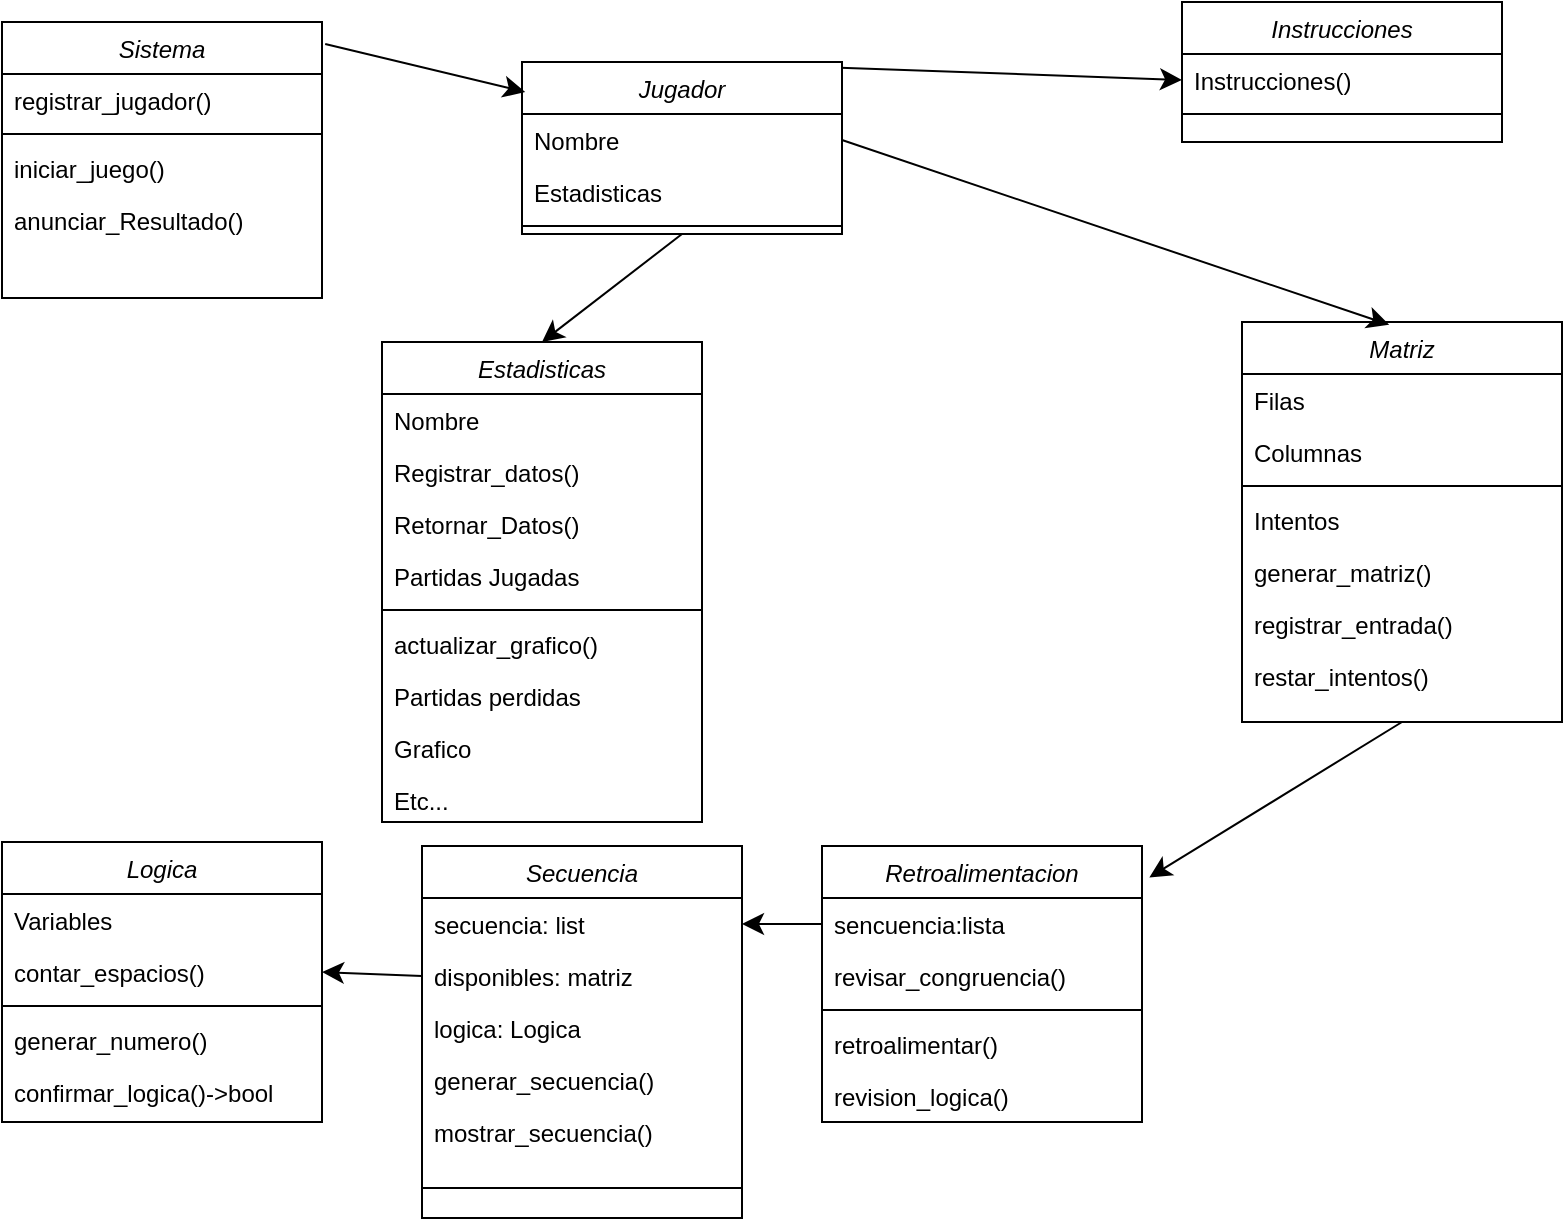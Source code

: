 <mxfile version="21.7.2" type="device">
  <diagram id="C5RBs43oDa-KdzZeNtuy" name="Page-1">
    <mxGraphModel dx="1290" dy="592" grid="1" gridSize="10" guides="1" tooltips="1" connect="1" arrows="1" fold="1" page="1" pageScale="1" pageWidth="827" pageHeight="1169" math="0" shadow="0">
      <root>
        <mxCell id="WIyWlLk6GJQsqaUBKTNV-0" />
        <mxCell id="WIyWlLk6GJQsqaUBKTNV-1" parent="WIyWlLk6GJQsqaUBKTNV-0" />
        <mxCell id="zkfFHV4jXpPFQw0GAbJ--0" value="Secuencia&#xa;" style="swimlane;fontStyle=2;align=center;verticalAlign=top;childLayout=stackLayout;horizontal=1;startSize=26;horizontalStack=0;resizeParent=1;resizeLast=0;collapsible=1;marginBottom=0;rounded=0;shadow=0;strokeWidth=1;" parent="WIyWlLk6GJQsqaUBKTNV-1" vertex="1">
          <mxGeometry x="240" y="532" width="160" height="186" as="geometry">
            <mxRectangle x="230" y="140" width="160" height="26" as="alternateBounds" />
          </mxGeometry>
        </mxCell>
        <mxCell id="zkfFHV4jXpPFQw0GAbJ--1" value="secuencia: list" style="text;align=left;verticalAlign=top;spacingLeft=4;spacingRight=4;overflow=hidden;rotatable=0;points=[[0,0.5],[1,0.5]];portConstraint=eastwest;" parent="zkfFHV4jXpPFQw0GAbJ--0" vertex="1">
          <mxGeometry y="26" width="160" height="26" as="geometry" />
        </mxCell>
        <mxCell id="BLIPx2DEL323Q7UhLMvS-24" value="disponibles: matriz" style="text;align=left;verticalAlign=top;spacingLeft=4;spacingRight=4;overflow=hidden;rotatable=0;points=[[0,0.5],[1,0.5]];portConstraint=eastwest;" vertex="1" parent="zkfFHV4jXpPFQw0GAbJ--0">
          <mxGeometry y="52" width="160" height="26" as="geometry" />
        </mxCell>
        <mxCell id="BLIPx2DEL323Q7UhLMvS-26" value="logica: Logica" style="text;align=left;verticalAlign=top;spacingLeft=4;spacingRight=4;overflow=hidden;rotatable=0;points=[[0,0.5],[1,0.5]];portConstraint=eastwest;rounded=0;shadow=0;html=0;" vertex="1" parent="zkfFHV4jXpPFQw0GAbJ--0">
          <mxGeometry y="78" width="160" height="26" as="geometry" />
        </mxCell>
        <mxCell id="zkfFHV4jXpPFQw0GAbJ--2" value="generar_secuencia()" style="text;align=left;verticalAlign=top;spacingLeft=4;spacingRight=4;overflow=hidden;rotatable=0;points=[[0,0.5],[1,0.5]];portConstraint=eastwest;rounded=0;shadow=0;html=0;" parent="zkfFHV4jXpPFQw0GAbJ--0" vertex="1">
          <mxGeometry y="104" width="160" height="26" as="geometry" />
        </mxCell>
        <mxCell id="BLIPx2DEL323Q7UhLMvS-61" value="mostrar_secuencia()" style="text;align=left;verticalAlign=top;spacingLeft=4;spacingRight=4;overflow=hidden;rotatable=0;points=[[0,0.5],[1,0.5]];portConstraint=eastwest;rounded=0;shadow=0;html=0;" vertex="1" parent="zkfFHV4jXpPFQw0GAbJ--0">
          <mxGeometry y="130" width="160" height="26" as="geometry" />
        </mxCell>
        <mxCell id="zkfFHV4jXpPFQw0GAbJ--4" value="" style="line;html=1;strokeWidth=1;align=left;verticalAlign=middle;spacingTop=-1;spacingLeft=3;spacingRight=3;rotatable=0;labelPosition=right;points=[];portConstraint=eastwest;" parent="zkfFHV4jXpPFQw0GAbJ--0" vertex="1">
          <mxGeometry y="156" width="160" height="30" as="geometry" />
        </mxCell>
        <mxCell id="BLIPx2DEL323Q7UhLMvS-0" value="Matriz" style="swimlane;fontStyle=2;align=center;verticalAlign=top;childLayout=stackLayout;horizontal=1;startSize=26;horizontalStack=0;resizeParent=1;resizeLast=0;collapsible=1;marginBottom=0;rounded=0;shadow=0;strokeWidth=1;" vertex="1" parent="WIyWlLk6GJQsqaUBKTNV-1">
          <mxGeometry x="650" y="270" width="160" height="200" as="geometry">
            <mxRectangle x="230" y="140" width="160" height="26" as="alternateBounds" />
          </mxGeometry>
        </mxCell>
        <mxCell id="BLIPx2DEL323Q7UhLMvS-1" value="Filas" style="text;align=left;verticalAlign=top;spacingLeft=4;spacingRight=4;overflow=hidden;rotatable=0;points=[[0,0.5],[1,0.5]];portConstraint=eastwest;" vertex="1" parent="BLIPx2DEL323Q7UhLMvS-0">
          <mxGeometry y="26" width="160" height="26" as="geometry" />
        </mxCell>
        <mxCell id="BLIPx2DEL323Q7UhLMvS-3" value="Columnas" style="text;align=left;verticalAlign=top;spacingLeft=4;spacingRight=4;overflow=hidden;rotatable=0;points=[[0,0.5],[1,0.5]];portConstraint=eastwest;rounded=0;shadow=0;html=0;" vertex="1" parent="BLIPx2DEL323Q7UhLMvS-0">
          <mxGeometry y="52" width="160" height="26" as="geometry" />
        </mxCell>
        <mxCell id="BLIPx2DEL323Q7UhLMvS-4" value="" style="line;html=1;strokeWidth=1;align=left;verticalAlign=middle;spacingTop=-1;spacingLeft=3;spacingRight=3;rotatable=0;labelPosition=right;points=[];portConstraint=eastwest;" vertex="1" parent="BLIPx2DEL323Q7UhLMvS-0">
          <mxGeometry y="78" width="160" height="8" as="geometry" />
        </mxCell>
        <mxCell id="BLIPx2DEL323Q7UhLMvS-25" value="Intentos" style="text;align=left;verticalAlign=top;spacingLeft=4;spacingRight=4;overflow=hidden;rotatable=0;points=[[0,0.5],[1,0.5]];portConstraint=eastwest;rounded=0;shadow=0;html=0;" vertex="1" parent="BLIPx2DEL323Q7UhLMvS-0">
          <mxGeometry y="86" width="160" height="26" as="geometry" />
        </mxCell>
        <mxCell id="BLIPx2DEL323Q7UhLMvS-45" value="generar_matriz()" style="text;align=left;verticalAlign=top;spacingLeft=4;spacingRight=4;overflow=hidden;rotatable=0;points=[[0,0.5],[1,0.5]];portConstraint=eastwest;rounded=0;shadow=0;html=0;" vertex="1" parent="BLIPx2DEL323Q7UhLMvS-0">
          <mxGeometry y="112" width="160" height="26" as="geometry" />
        </mxCell>
        <mxCell id="BLIPx2DEL323Q7UhLMvS-5" value="registrar_entrada()" style="text;align=left;verticalAlign=top;spacingLeft=4;spacingRight=4;overflow=hidden;rotatable=0;points=[[0,0.5],[1,0.5]];portConstraint=eastwest;rounded=0;shadow=0;html=0;" vertex="1" parent="BLIPx2DEL323Q7UhLMvS-0">
          <mxGeometry y="138" width="160" height="26" as="geometry" />
        </mxCell>
        <mxCell id="BLIPx2DEL323Q7UhLMvS-48" value="restar_intentos()" style="text;align=left;verticalAlign=top;spacingLeft=4;spacingRight=4;overflow=hidden;rotatable=0;points=[[0,0.5],[1,0.5]];portConstraint=eastwest;rounded=0;shadow=0;html=0;" vertex="1" parent="BLIPx2DEL323Q7UhLMvS-0">
          <mxGeometry y="164" width="160" height="26" as="geometry" />
        </mxCell>
        <mxCell id="BLIPx2DEL323Q7UhLMvS-44" style="edgeStyle=none;curved=1;rounded=0;orthogonalLoop=1;jettySize=auto;html=1;exitX=0.5;exitY=1;exitDx=0;exitDy=0;entryX=0.5;entryY=0;entryDx=0;entryDy=0;fontSize=12;startSize=8;endSize=8;" edge="1" parent="WIyWlLk6GJQsqaUBKTNV-1" source="BLIPx2DEL323Q7UhLMvS-6" target="BLIPx2DEL323Q7UhLMvS-11">
          <mxGeometry relative="1" as="geometry" />
        </mxCell>
        <mxCell id="BLIPx2DEL323Q7UhLMvS-54" style="edgeStyle=none;curved=1;rounded=0;orthogonalLoop=1;jettySize=auto;html=1;exitX=0.5;exitY=0;exitDx=0;exitDy=0;entryX=0;entryY=0.5;entryDx=0;entryDy=0;fontSize=12;startSize=8;endSize=8;" edge="1" parent="WIyWlLk6GJQsqaUBKTNV-1" source="BLIPx2DEL323Q7UhLMvS-6" target="BLIPx2DEL323Q7UhLMvS-50">
          <mxGeometry relative="1" as="geometry" />
        </mxCell>
        <mxCell id="BLIPx2DEL323Q7UhLMvS-6" value="Jugador" style="swimlane;fontStyle=2;align=center;verticalAlign=top;childLayout=stackLayout;horizontal=1;startSize=26;horizontalStack=0;resizeParent=1;resizeLast=0;collapsible=1;marginBottom=0;rounded=0;shadow=0;strokeWidth=1;" vertex="1" parent="WIyWlLk6GJQsqaUBKTNV-1">
          <mxGeometry x="290" y="140" width="160" height="86" as="geometry">
            <mxRectangle x="230" y="140" width="160" height="26" as="alternateBounds" />
          </mxGeometry>
        </mxCell>
        <mxCell id="BLIPx2DEL323Q7UhLMvS-7" value="Nombre" style="text;align=left;verticalAlign=top;spacingLeft=4;spacingRight=4;overflow=hidden;rotatable=0;points=[[0,0.5],[1,0.5]];portConstraint=eastwest;" vertex="1" parent="BLIPx2DEL323Q7UhLMvS-6">
          <mxGeometry y="26" width="160" height="26" as="geometry" />
        </mxCell>
        <mxCell id="BLIPx2DEL323Q7UhLMvS-8" value="Estadisticas" style="text;align=left;verticalAlign=top;spacingLeft=4;spacingRight=4;overflow=hidden;rotatable=0;points=[[0,0.5],[1,0.5]];portConstraint=eastwest;rounded=0;shadow=0;html=0;" vertex="1" parent="BLIPx2DEL323Q7UhLMvS-6">
          <mxGeometry y="52" width="160" height="26" as="geometry" />
        </mxCell>
        <mxCell id="BLIPx2DEL323Q7UhLMvS-9" value="" style="line;html=1;strokeWidth=1;align=left;verticalAlign=middle;spacingTop=-1;spacingLeft=3;spacingRight=3;rotatable=0;labelPosition=right;points=[];portConstraint=eastwest;" vertex="1" parent="BLIPx2DEL323Q7UhLMvS-6">
          <mxGeometry y="78" width="160" height="8" as="geometry" />
        </mxCell>
        <mxCell id="BLIPx2DEL323Q7UhLMvS-11" value="Estadisticas" style="swimlane;fontStyle=2;align=center;verticalAlign=top;childLayout=stackLayout;horizontal=1;startSize=26;horizontalStack=0;resizeParent=1;resizeLast=0;collapsible=1;marginBottom=0;rounded=0;shadow=0;strokeWidth=1;" vertex="1" parent="WIyWlLk6GJQsqaUBKTNV-1">
          <mxGeometry x="220" y="280" width="160" height="240" as="geometry">
            <mxRectangle x="230" y="140" width="160" height="26" as="alternateBounds" />
          </mxGeometry>
        </mxCell>
        <mxCell id="BLIPx2DEL323Q7UhLMvS-12" value="Nombre" style="text;align=left;verticalAlign=top;spacingLeft=4;spacingRight=4;overflow=hidden;rotatable=0;points=[[0,0.5],[1,0.5]];portConstraint=eastwest;" vertex="1" parent="BLIPx2DEL323Q7UhLMvS-11">
          <mxGeometry y="26" width="160" height="26" as="geometry" />
        </mxCell>
        <mxCell id="BLIPx2DEL323Q7UhLMvS-58" value="Registrar_datos()" style="text;align=left;verticalAlign=top;spacingLeft=4;spacingRight=4;overflow=hidden;rotatable=0;points=[[0,0.5],[1,0.5]];portConstraint=eastwest;" vertex="1" parent="BLIPx2DEL323Q7UhLMvS-11">
          <mxGeometry y="52" width="160" height="26" as="geometry" />
        </mxCell>
        <mxCell id="BLIPx2DEL323Q7UhLMvS-59" value="Retornar_Datos()" style="text;align=left;verticalAlign=top;spacingLeft=4;spacingRight=4;overflow=hidden;rotatable=0;points=[[0,0.5],[1,0.5]];portConstraint=eastwest;" vertex="1" parent="BLIPx2DEL323Q7UhLMvS-11">
          <mxGeometry y="78" width="160" height="26" as="geometry" />
        </mxCell>
        <mxCell id="BLIPx2DEL323Q7UhLMvS-13" value="Partidas Jugadas" style="text;align=left;verticalAlign=top;spacingLeft=4;spacingRight=4;overflow=hidden;rotatable=0;points=[[0,0.5],[1,0.5]];portConstraint=eastwest;rounded=0;shadow=0;html=0;" vertex="1" parent="BLIPx2DEL323Q7UhLMvS-11">
          <mxGeometry y="104" width="160" height="26" as="geometry" />
        </mxCell>
        <mxCell id="BLIPx2DEL323Q7UhLMvS-14" value="" style="line;html=1;strokeWidth=1;align=left;verticalAlign=middle;spacingTop=-1;spacingLeft=3;spacingRight=3;rotatable=0;labelPosition=right;points=[];portConstraint=eastwest;" vertex="1" parent="BLIPx2DEL323Q7UhLMvS-11">
          <mxGeometry y="130" width="160" height="8" as="geometry" />
        </mxCell>
        <mxCell id="BLIPx2DEL323Q7UhLMvS-60" value="actualizar_grafico()" style="text;align=left;verticalAlign=top;spacingLeft=4;spacingRight=4;overflow=hidden;rotatable=0;points=[[0,0.5],[1,0.5]];portConstraint=eastwest;rounded=0;shadow=0;html=0;" vertex="1" parent="BLIPx2DEL323Q7UhLMvS-11">
          <mxGeometry y="138" width="160" height="26" as="geometry" />
        </mxCell>
        <mxCell id="BLIPx2DEL323Q7UhLMvS-15" value="Partidas perdidas&#xa;" style="text;align=left;verticalAlign=top;spacingLeft=4;spacingRight=4;overflow=hidden;rotatable=0;points=[[0,0.5],[1,0.5]];portConstraint=eastwest;rounded=0;shadow=0;html=0;" vertex="1" parent="BLIPx2DEL323Q7UhLMvS-11">
          <mxGeometry y="164" width="160" height="26" as="geometry" />
        </mxCell>
        <mxCell id="BLIPx2DEL323Q7UhLMvS-57" value="Grafico" style="text;align=left;verticalAlign=top;spacingLeft=4;spacingRight=4;overflow=hidden;rotatable=0;points=[[0,0.5],[1,0.5]];portConstraint=eastwest;rounded=0;shadow=0;html=0;" vertex="1" parent="BLIPx2DEL323Q7UhLMvS-11">
          <mxGeometry y="190" width="160" height="26" as="geometry" />
        </mxCell>
        <mxCell id="BLIPx2DEL323Q7UhLMvS-56" value="Etc...&#xa;" style="text;align=left;verticalAlign=top;spacingLeft=4;spacingRight=4;overflow=hidden;rotatable=0;points=[[0,0.5],[1,0.5]];portConstraint=eastwest;rounded=0;shadow=0;html=0;" vertex="1" parent="BLIPx2DEL323Q7UhLMvS-11">
          <mxGeometry y="216" width="160" height="24" as="geometry" />
        </mxCell>
        <mxCell id="BLIPx2DEL323Q7UhLMvS-17" value="Retroalimentacion" style="swimlane;fontStyle=2;align=center;verticalAlign=top;childLayout=stackLayout;horizontal=1;startSize=26;horizontalStack=0;resizeParent=1;resizeLast=0;collapsible=1;marginBottom=0;rounded=0;shadow=0;strokeWidth=1;" vertex="1" parent="WIyWlLk6GJQsqaUBKTNV-1">
          <mxGeometry x="440" y="532" width="160" height="138" as="geometry">
            <mxRectangle x="230" y="140" width="160" height="26" as="alternateBounds" />
          </mxGeometry>
        </mxCell>
        <mxCell id="BLIPx2DEL323Q7UhLMvS-19" value="sencuencia:lista" style="text;align=left;verticalAlign=top;spacingLeft=4;spacingRight=4;overflow=hidden;rotatable=0;points=[[0,0.5],[1,0.5]];portConstraint=eastwest;rounded=0;shadow=0;html=0;" vertex="1" parent="BLIPx2DEL323Q7UhLMvS-17">
          <mxGeometry y="26" width="160" height="26" as="geometry" />
        </mxCell>
        <mxCell id="BLIPx2DEL323Q7UhLMvS-18" value="revisar_congruencia()" style="text;align=left;verticalAlign=top;spacingLeft=4;spacingRight=4;overflow=hidden;rotatable=0;points=[[0,0.5],[1,0.5]];portConstraint=eastwest;" vertex="1" parent="BLIPx2DEL323Q7UhLMvS-17">
          <mxGeometry y="52" width="160" height="26" as="geometry" />
        </mxCell>
        <mxCell id="BLIPx2DEL323Q7UhLMvS-21" value="" style="line;html=1;strokeWidth=1;align=left;verticalAlign=middle;spacingTop=-1;spacingLeft=3;spacingRight=3;rotatable=0;labelPosition=right;points=[];portConstraint=eastwest;" vertex="1" parent="BLIPx2DEL323Q7UhLMvS-17">
          <mxGeometry y="78" width="160" height="8" as="geometry" />
        </mxCell>
        <mxCell id="BLIPx2DEL323Q7UhLMvS-33" value="retroalimentar()" style="text;align=left;verticalAlign=top;spacingLeft=4;spacingRight=4;overflow=hidden;rotatable=0;points=[[0,0.5],[1,0.5]];portConstraint=eastwest;" vertex="1" parent="BLIPx2DEL323Q7UhLMvS-17">
          <mxGeometry y="86" width="160" height="26" as="geometry" />
        </mxCell>
        <mxCell id="BLIPx2DEL323Q7UhLMvS-47" value="revision_logica()" style="text;align=left;verticalAlign=top;spacingLeft=4;spacingRight=4;overflow=hidden;rotatable=0;points=[[0,0.5],[1,0.5]];portConstraint=eastwest;" vertex="1" parent="BLIPx2DEL323Q7UhLMvS-17">
          <mxGeometry y="112" width="160" height="26" as="geometry" />
        </mxCell>
        <mxCell id="BLIPx2DEL323Q7UhLMvS-27" value="Logica" style="swimlane;fontStyle=2;align=center;verticalAlign=top;childLayout=stackLayout;horizontal=1;startSize=26;horizontalStack=0;resizeParent=1;resizeLast=0;collapsible=1;marginBottom=0;rounded=0;shadow=0;strokeWidth=1;" vertex="1" parent="WIyWlLk6GJQsqaUBKTNV-1">
          <mxGeometry x="30" y="530" width="160" height="140" as="geometry">
            <mxRectangle x="230" y="140" width="160" height="26" as="alternateBounds" />
          </mxGeometry>
        </mxCell>
        <mxCell id="BLIPx2DEL323Q7UhLMvS-28" value="Variables" style="text;align=left;verticalAlign=top;spacingLeft=4;spacingRight=4;overflow=hidden;rotatable=0;points=[[0,0.5],[1,0.5]];portConstraint=eastwest;" vertex="1" parent="BLIPx2DEL323Q7UhLMvS-27">
          <mxGeometry y="26" width="160" height="26" as="geometry" />
        </mxCell>
        <mxCell id="BLIPx2DEL323Q7UhLMvS-29" value="contar_espacios()" style="text;align=left;verticalAlign=top;spacingLeft=4;spacingRight=4;overflow=hidden;rotatable=0;points=[[0,0.5],[1,0.5]];portConstraint=eastwest;rounded=0;shadow=0;html=0;" vertex="1" parent="BLIPx2DEL323Q7UhLMvS-27">
          <mxGeometry y="52" width="160" height="26" as="geometry" />
        </mxCell>
        <mxCell id="BLIPx2DEL323Q7UhLMvS-30" value="" style="line;html=1;strokeWidth=1;align=left;verticalAlign=middle;spacingTop=-1;spacingLeft=3;spacingRight=3;rotatable=0;labelPosition=right;points=[];portConstraint=eastwest;" vertex="1" parent="BLIPx2DEL323Q7UhLMvS-27">
          <mxGeometry y="78" width="160" height="8" as="geometry" />
        </mxCell>
        <mxCell id="BLIPx2DEL323Q7UhLMvS-31" value="generar_numero()" style="text;align=left;verticalAlign=top;spacingLeft=4;spacingRight=4;overflow=hidden;rotatable=0;points=[[0,0.5],[1,0.5]];portConstraint=eastwest;rounded=0;shadow=0;html=0;" vertex="1" parent="BLIPx2DEL323Q7UhLMvS-27">
          <mxGeometry y="86" width="160" height="26" as="geometry" />
        </mxCell>
        <mxCell id="BLIPx2DEL323Q7UhLMvS-32" value="confirmar_logica()-&gt;bool" style="text;align=left;verticalAlign=top;spacingLeft=4;spacingRight=4;overflow=hidden;rotatable=0;points=[[0,0.5],[1,0.5]];portConstraint=eastwest;rounded=0;shadow=0;html=0;" vertex="1" parent="BLIPx2DEL323Q7UhLMvS-27">
          <mxGeometry y="112" width="160" height="26" as="geometry" />
        </mxCell>
        <mxCell id="BLIPx2DEL323Q7UhLMvS-40" style="edgeStyle=none;curved=1;rounded=0;orthogonalLoop=1;jettySize=auto;html=1;exitX=1.01;exitY=0.08;exitDx=0;exitDy=0;entryX=0.01;entryY=0.174;entryDx=0;entryDy=0;entryPerimeter=0;fontSize=12;startSize=8;endSize=8;exitPerimeter=0;" edge="1" parent="WIyWlLk6GJQsqaUBKTNV-1" source="BLIPx2DEL323Q7UhLMvS-34" target="BLIPx2DEL323Q7UhLMvS-6">
          <mxGeometry relative="1" as="geometry" />
        </mxCell>
        <mxCell id="BLIPx2DEL323Q7UhLMvS-34" value="Sistema" style="swimlane;fontStyle=2;align=center;verticalAlign=top;childLayout=stackLayout;horizontal=1;startSize=26;horizontalStack=0;resizeParent=1;resizeLast=0;collapsible=1;marginBottom=0;rounded=0;shadow=0;strokeWidth=1;" vertex="1" parent="WIyWlLk6GJQsqaUBKTNV-1">
          <mxGeometry x="30" y="120" width="160" height="138" as="geometry">
            <mxRectangle x="230" y="140" width="160" height="26" as="alternateBounds" />
          </mxGeometry>
        </mxCell>
        <mxCell id="BLIPx2DEL323Q7UhLMvS-35" value="registrar_jugador()" style="text;align=left;verticalAlign=top;spacingLeft=4;spacingRight=4;overflow=hidden;rotatable=0;points=[[0,0.5],[1,0.5]];portConstraint=eastwest;" vertex="1" parent="BLIPx2DEL323Q7UhLMvS-34">
          <mxGeometry y="26" width="160" height="26" as="geometry" />
        </mxCell>
        <mxCell id="BLIPx2DEL323Q7UhLMvS-37" value="" style="line;html=1;strokeWidth=1;align=left;verticalAlign=middle;spacingTop=-1;spacingLeft=3;spacingRight=3;rotatable=0;labelPosition=right;points=[];portConstraint=eastwest;" vertex="1" parent="BLIPx2DEL323Q7UhLMvS-34">
          <mxGeometry y="52" width="160" height="8" as="geometry" />
        </mxCell>
        <mxCell id="BLIPx2DEL323Q7UhLMvS-39" value="iniciar_juego()" style="text;align=left;verticalAlign=top;spacingLeft=4;spacingRight=4;overflow=hidden;rotatable=0;points=[[0,0.5],[1,0.5]];portConstraint=eastwest;" vertex="1" parent="BLIPx2DEL323Q7UhLMvS-34">
          <mxGeometry y="60" width="160" height="26" as="geometry" />
        </mxCell>
        <mxCell id="BLIPx2DEL323Q7UhLMvS-62" value="anunciar_Resultado()" style="text;align=left;verticalAlign=top;spacingLeft=4;spacingRight=4;overflow=hidden;rotatable=0;points=[[0,0.5],[1,0.5]];portConstraint=eastwest;" vertex="1" parent="BLIPx2DEL323Q7UhLMvS-34">
          <mxGeometry y="86" width="160" height="26" as="geometry" />
        </mxCell>
        <mxCell id="BLIPx2DEL323Q7UhLMvS-41" style="edgeStyle=none;curved=1;rounded=0;orthogonalLoop=1;jettySize=auto;html=1;exitX=0;exitY=0.5;exitDx=0;exitDy=0;entryX=1;entryY=0.5;entryDx=0;entryDy=0;fontSize=12;startSize=8;endSize=8;" edge="1" parent="WIyWlLk6GJQsqaUBKTNV-1" source="BLIPx2DEL323Q7UhLMvS-24" target="BLIPx2DEL323Q7UhLMvS-29">
          <mxGeometry relative="1" as="geometry" />
        </mxCell>
        <mxCell id="BLIPx2DEL323Q7UhLMvS-42" style="edgeStyle=none;curved=1;rounded=0;orthogonalLoop=1;jettySize=auto;html=1;exitX=0;exitY=0.5;exitDx=0;exitDy=0;entryX=1;entryY=0.5;entryDx=0;entryDy=0;fontSize=12;startSize=8;endSize=8;" edge="1" parent="WIyWlLk6GJQsqaUBKTNV-1" source="BLIPx2DEL323Q7UhLMvS-19" target="zkfFHV4jXpPFQw0GAbJ--1">
          <mxGeometry relative="1" as="geometry" />
        </mxCell>
        <mxCell id="BLIPx2DEL323Q7UhLMvS-43" style="edgeStyle=none;curved=1;rounded=0;orthogonalLoop=1;jettySize=auto;html=1;exitX=0.5;exitY=1;exitDx=0;exitDy=0;entryX=1.023;entryY=0.114;entryDx=0;entryDy=0;entryPerimeter=0;fontSize=12;startSize=8;endSize=8;" edge="1" parent="WIyWlLk6GJQsqaUBKTNV-1" source="BLIPx2DEL323Q7UhLMvS-0" target="BLIPx2DEL323Q7UhLMvS-17">
          <mxGeometry relative="1" as="geometry" />
        </mxCell>
        <mxCell id="BLIPx2DEL323Q7UhLMvS-49" value="Instrucciones" style="swimlane;fontStyle=2;align=center;verticalAlign=top;childLayout=stackLayout;horizontal=1;startSize=26;horizontalStack=0;resizeParent=1;resizeLast=0;collapsible=1;marginBottom=0;rounded=0;shadow=0;strokeWidth=1;" vertex="1" parent="WIyWlLk6GJQsqaUBKTNV-1">
          <mxGeometry x="620" y="110" width="160" height="70" as="geometry">
            <mxRectangle x="230" y="140" width="160" height="26" as="alternateBounds" />
          </mxGeometry>
        </mxCell>
        <mxCell id="BLIPx2DEL323Q7UhLMvS-50" value="Instrucciones()" style="text;align=left;verticalAlign=top;spacingLeft=4;spacingRight=4;overflow=hidden;rotatable=0;points=[[0,0.5],[1,0.5]];portConstraint=eastwest;" vertex="1" parent="BLIPx2DEL323Q7UhLMvS-49">
          <mxGeometry y="26" width="160" height="26" as="geometry" />
        </mxCell>
        <mxCell id="BLIPx2DEL323Q7UhLMvS-52" value="" style="line;html=1;strokeWidth=1;align=left;verticalAlign=middle;spacingTop=-1;spacingLeft=3;spacingRight=3;rotatable=0;labelPosition=right;points=[];portConstraint=eastwest;" vertex="1" parent="BLIPx2DEL323Q7UhLMvS-49">
          <mxGeometry y="52" width="160" height="8" as="geometry" />
        </mxCell>
        <mxCell id="BLIPx2DEL323Q7UhLMvS-55" style="edgeStyle=none;curved=1;rounded=0;orthogonalLoop=1;jettySize=auto;html=1;exitX=1;exitY=0.5;exitDx=0;exitDy=0;entryX=0.46;entryY=0.007;entryDx=0;entryDy=0;entryPerimeter=0;fontSize=12;startSize=8;endSize=8;" edge="1" parent="WIyWlLk6GJQsqaUBKTNV-1" source="BLIPx2DEL323Q7UhLMvS-7" target="BLIPx2DEL323Q7UhLMvS-0">
          <mxGeometry relative="1" as="geometry" />
        </mxCell>
      </root>
    </mxGraphModel>
  </diagram>
</mxfile>
